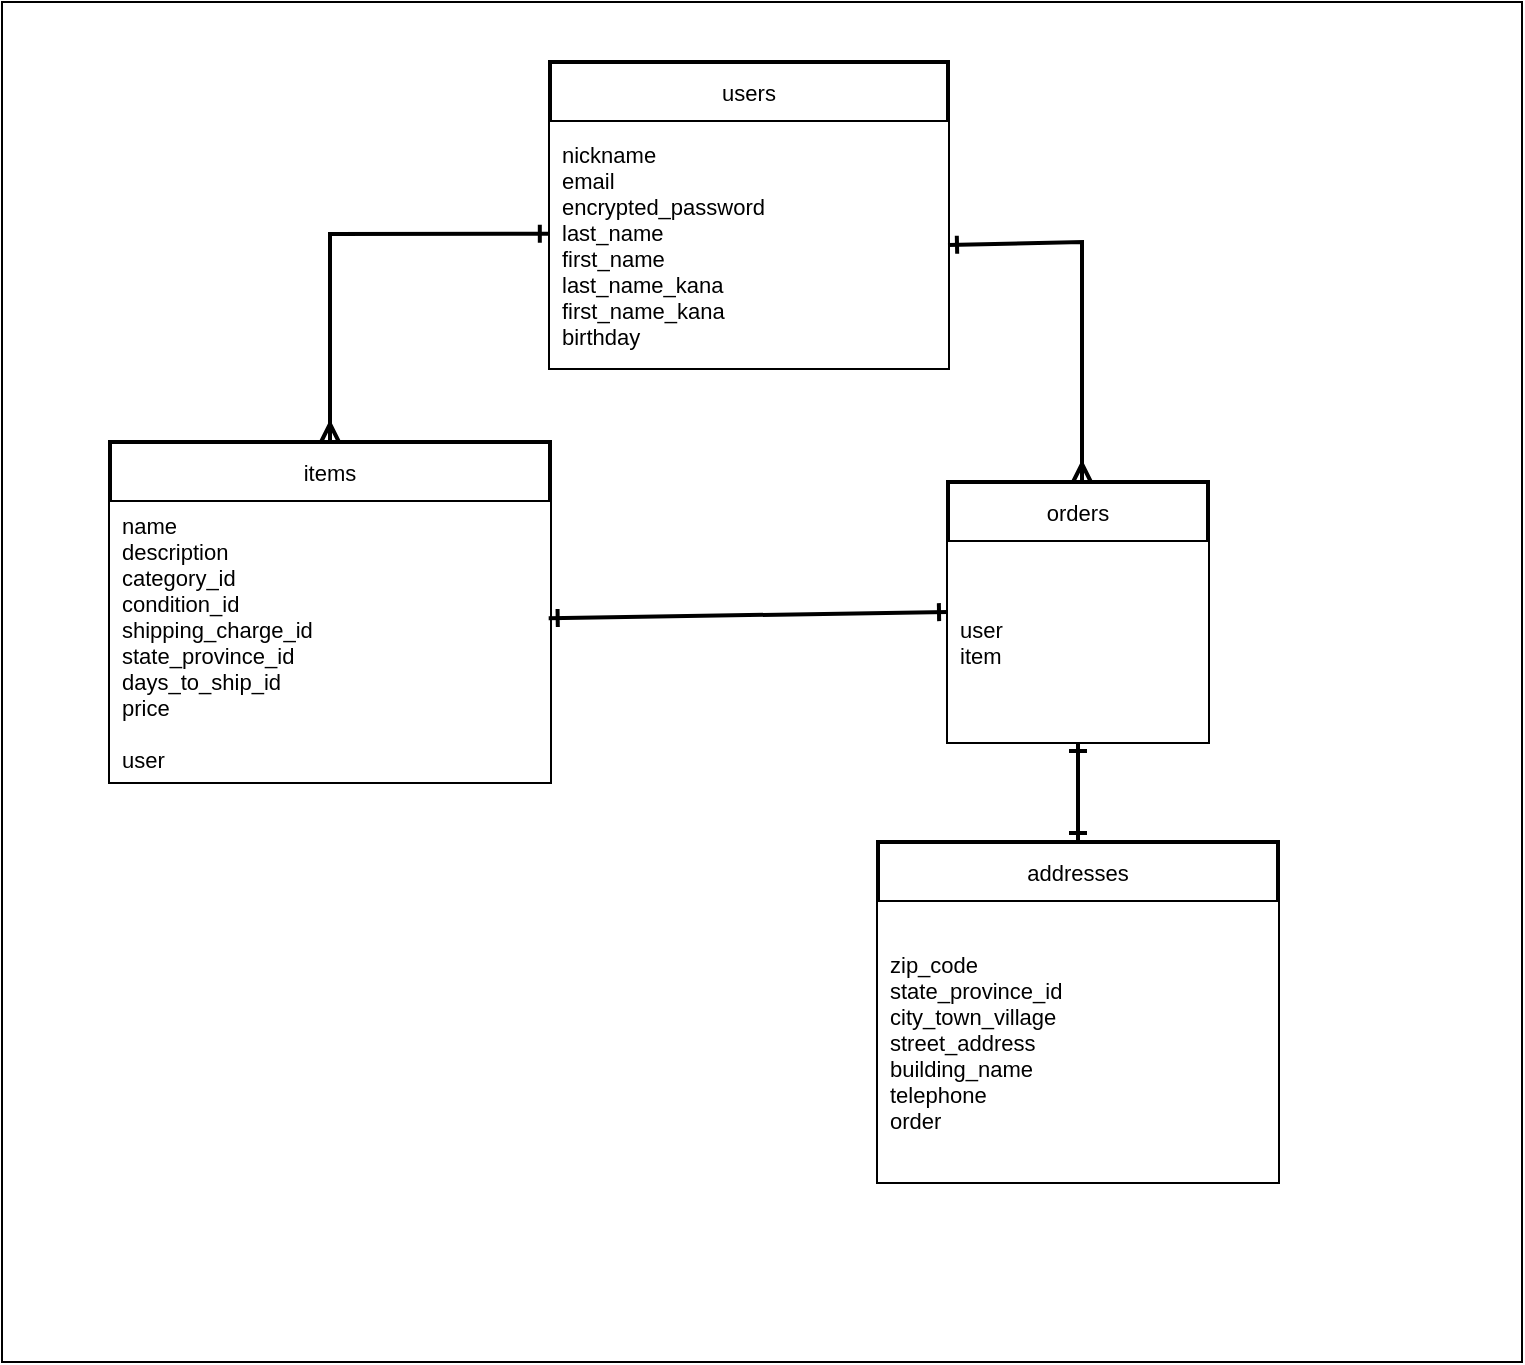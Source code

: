 <mxfile>
    <diagram id="2_ZW0WnQp9-_b3BVL0Rq" name="ページ1">
        <mxGraphModel dx="900" dy="663" grid="1" gridSize="10" guides="1" tooltips="1" connect="1" arrows="1" fold="1" page="1" pageScale="1" pageWidth="827" pageHeight="1169" background="none" math="0" shadow="0">
            <root>
                <mxCell id="0"/>
                <mxCell id="1" parent="0"/>
                <mxCell id="33" value="" style="rounded=0;whiteSpace=wrap;html=1;labelBackgroundColor=none;labelBorderColor=none;strokeColor=default;fontSize=11;fontColor=default;fillColor=#FFFFFF;" parent="1" vertex="1">
                    <mxGeometry x="40" y="40" width="760" height="680" as="geometry"/>
                </mxCell>
                <mxCell id="12" value="users" style="swimlane;childLayout=stackLayout;horizontal=1;startSize=30;horizontalStack=0;rounded=0;fontSize=11;fontStyle=0;strokeWidth=2;resizeParent=0;resizeLast=1;shadow=0;dashed=0;align=center;labelBackgroundColor=none;labelBorderColor=none;" parent="1" vertex="1">
                    <mxGeometry x="314" y="70" width="199" height="153" as="geometry"/>
                </mxCell>
                <mxCell id="13" value="nickname&#10;email&#10;encrypted_password&#10;last_name&#10;first_name&#10;last_name_kana&#10;first_name_kana&#10;birthday" style="align=left;spacingLeft=4;fontSize=11;verticalAlign=middle;resizable=0;rotatable=0;part=1;horizontal=1;labelBackgroundColor=none;labelBorderColor=none;rounded=0;strokeColor=none;" parent="12" vertex="1">
                    <mxGeometry y="30" width="199" height="123" as="geometry"/>
                </mxCell>
                <mxCell id="27" style="edgeStyle=none;html=1;exitX=0.5;exitY=0;exitDx=0;exitDy=0;fontSize=11;entryX=-0.003;entryY=0.454;entryDx=0;entryDy=0;entryPerimeter=0;endArrow=ERone;endFill=0;strokeWidth=2;startArrow=ERmany;startFill=0;labelBackgroundColor=#000000;fontColor=default;labelBorderColor=none;rounded=0;strokeColor=#000000;" parent="1" source="14" target="13" edge="1">
                    <mxGeometry relative="1" as="geometry">
                        <mxPoint x="287" y="286" as="targetPoint"/>
                        <Array as="points">
                            <mxPoint x="204" y="156"/>
                        </Array>
                    </mxGeometry>
                </mxCell>
                <mxCell id="14" value="items" style="swimlane;childLayout=stackLayout;horizontal=1;startSize=30;horizontalStack=0;rounded=0;fontSize=11;fontStyle=0;strokeWidth=2;resizeParent=0;resizeLast=1;shadow=0;dashed=0;align=center;labelBackgroundColor=none;labelBorderColor=none;" parent="1" vertex="1">
                    <mxGeometry x="94" y="260" width="220" height="170" as="geometry"/>
                </mxCell>
                <mxCell id="15" value="name&#10;description&#10;category_id&#10;condition_id&#10;shipping_charge_id&#10;state_province_id&#10;days_to_ship_id&#10;price&#10;&#10;user" style="align=left;spacingLeft=4;fontSize=11;verticalAlign=middle;resizable=0;rotatable=0;part=1;horizontal=1;labelBackgroundColor=none;labelBorderColor=none;rounded=0;strokeColor=none;" parent="14" vertex="1">
                    <mxGeometry y="30" width="220" height="140" as="geometry"/>
                </mxCell>
                <mxCell id="16" value="orders" style="swimlane;childLayout=stackLayout;horizontal=1;startSize=30;horizontalStack=0;rounded=0;fontSize=11;fontStyle=0;strokeWidth=2;resizeParent=0;resizeLast=1;shadow=0;dashed=0;align=center;labelBackgroundColor=none;labelBorderColor=none;" parent="1" vertex="1">
                    <mxGeometry x="513" y="280" width="130" height="130" as="geometry"/>
                </mxCell>
                <mxCell id="17" value="user&#10;item" style="align=left;spacingLeft=4;fontSize=11;verticalAlign=middle;resizable=0;rotatable=0;part=1;horizontal=1;labelBackgroundColor=none;labelBorderColor=none;rounded=0;strokeColor=none;fontColor=default;" parent="16" vertex="1">
                    <mxGeometry y="30" width="130" height="100" as="geometry"/>
                </mxCell>
                <mxCell id="30" style="edgeStyle=none;html=1;exitX=0.997;exitY=0.415;exitDx=0;exitDy=0;strokeWidth=2;fontSize=11;startArrow=ERone;startFill=0;endArrow=ERone;endFill=0;labelBackgroundColor=#000000;fontColor=default;labelBorderColor=none;rounded=0;strokeColor=#000000;entryX=0;entryY=0.5;entryDx=0;entryDy=0;exitPerimeter=0;" parent="1" source="15" target="16" edge="1">
                    <mxGeometry relative="1" as="geometry">
                        <mxPoint x="480" y="530" as="targetPoint"/>
                    </mxGeometry>
                </mxCell>
                <mxCell id="34" value="addresses" style="swimlane;childLayout=stackLayout;horizontal=1;startSize=30;horizontalStack=0;rounded=0;fontSize=11;fontStyle=0;strokeWidth=2;resizeParent=0;resizeLast=1;shadow=0;dashed=0;align=center;labelBackgroundColor=none;labelBorderColor=none;" vertex="1" parent="1">
                    <mxGeometry x="478" y="460" width="200" height="170" as="geometry"/>
                </mxCell>
                <mxCell id="35" value="zip_code&#10;state_province_id&#10;city_town_village&#10;street_address&#10;building_name&#10;telephone&#10;order" style="align=left;spacingLeft=4;fontSize=11;verticalAlign=middle;resizable=0;rotatable=0;part=1;horizontal=1;labelBackgroundColor=none;labelBorderColor=none;rounded=0;strokeColor=none;fontColor=default;" vertex="1" parent="34">
                    <mxGeometry y="30" width="200" height="140" as="geometry"/>
                </mxCell>
                <mxCell id="41" style="edgeStyle=none;html=1;exitX=0.5;exitY=0;exitDx=0;exitDy=0;fontSize=11;entryX=1;entryY=0.5;entryDx=0;entryDy=0;endArrow=ERone;endFill=0;strokeWidth=2;startArrow=ERmany;startFill=0;labelBackgroundColor=#000000;fontColor=default;labelBorderColor=none;rounded=0;strokeColor=#000000;" edge="1" parent="1" target="13">
                    <mxGeometry relative="1" as="geometry">
                        <mxPoint x="689.403" y="175.842" as="targetPoint"/>
                        <Array as="points">
                            <mxPoint x="580" y="160"/>
                        </Array>
                        <mxPoint x="580" y="280" as="sourcePoint"/>
                    </mxGeometry>
                </mxCell>
                <mxCell id="42" style="edgeStyle=none;html=1;exitX=0.5;exitY=0;exitDx=0;exitDy=0;strokeWidth=2;fontSize=11;startArrow=ERone;startFill=0;endArrow=ERone;endFill=0;labelBackgroundColor=#000000;fontColor=default;labelBorderColor=none;rounded=0;strokeColor=#000000;entryX=0.5;entryY=1;entryDx=0;entryDy=0;" edge="1" parent="1" source="34" target="17">
                    <mxGeometry relative="1" as="geometry">
                        <mxPoint x="570" y="410" as="targetPoint"/>
                        <mxPoint x="323.34" y="358.1" as="sourcePoint"/>
                    </mxGeometry>
                </mxCell>
            </root>
        </mxGraphModel>
    </diagram>
</mxfile>